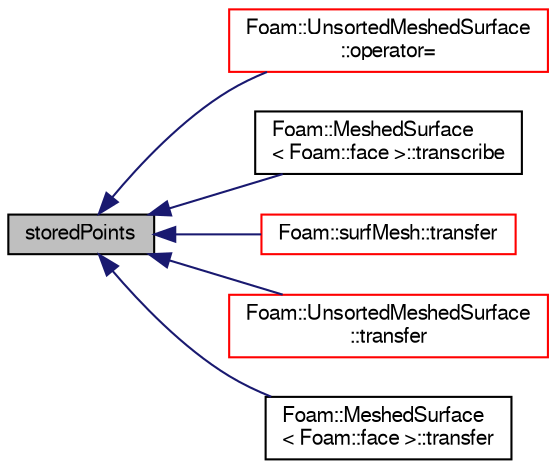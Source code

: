 digraph "storedPoints"
{
  bgcolor="transparent";
  edge [fontname="FreeSans",fontsize="10",labelfontname="FreeSans",labelfontsize="10"];
  node [fontname="FreeSans",fontsize="10",shape=record];
  rankdir="LR";
  Node37 [label="storedPoints",height=0.2,width=0.4,color="black", fillcolor="grey75", style="filled", fontcolor="black"];
  Node37 -> Node38 [dir="back",color="midnightblue",fontsize="10",style="solid",fontname="FreeSans"];
  Node38 [label="Foam::UnsortedMeshedSurface\l::operator=",height=0.2,width=0.4,color="red",URL="$a29574.html#a53075e9ec350d81ce2cfd0bb4db14e49"];
  Node37 -> Node40 [dir="back",color="midnightblue",fontsize="10",style="solid",fontname="FreeSans"];
  Node40 [label="Foam::MeshedSurface\l\< Foam::face \>::transcribe",height=0.2,width=0.4,color="black",URL="$a29566.html#a89f858f78ba8ae4e1d6388369558eb85"];
  Node37 -> Node41 [dir="back",color="midnightblue",fontsize="10",style="solid",fontname="FreeSans"];
  Node41 [label="Foam::surfMesh::transfer",height=0.2,width=0.4,color="red",URL="$a29702.html#a1cf9d5f3c7951e7e25eaa3408383d261",tooltip="Transfer the contents of the argument and annul the argument. "];
  Node37 -> Node54 [dir="back",color="midnightblue",fontsize="10",style="solid",fontname="FreeSans"];
  Node54 [label="Foam::UnsortedMeshedSurface\l::transfer",height=0.2,width=0.4,color="red",URL="$a29574.html#a6df38f92358a4c8ec775d27efb154326",tooltip="Transfer the contents of the argument and annul the argument. "];
  Node37 -> Node65 [dir="back",color="midnightblue",fontsize="10",style="solid",fontname="FreeSans"];
  Node65 [label="Foam::MeshedSurface\l\< Foam::face \>::transfer",height=0.2,width=0.4,color="black",URL="$a29566.html#a7840b609cb34e6f39858cf3e86324263",tooltip="Transfer the contents of the argument and annul the argument. "];
}

